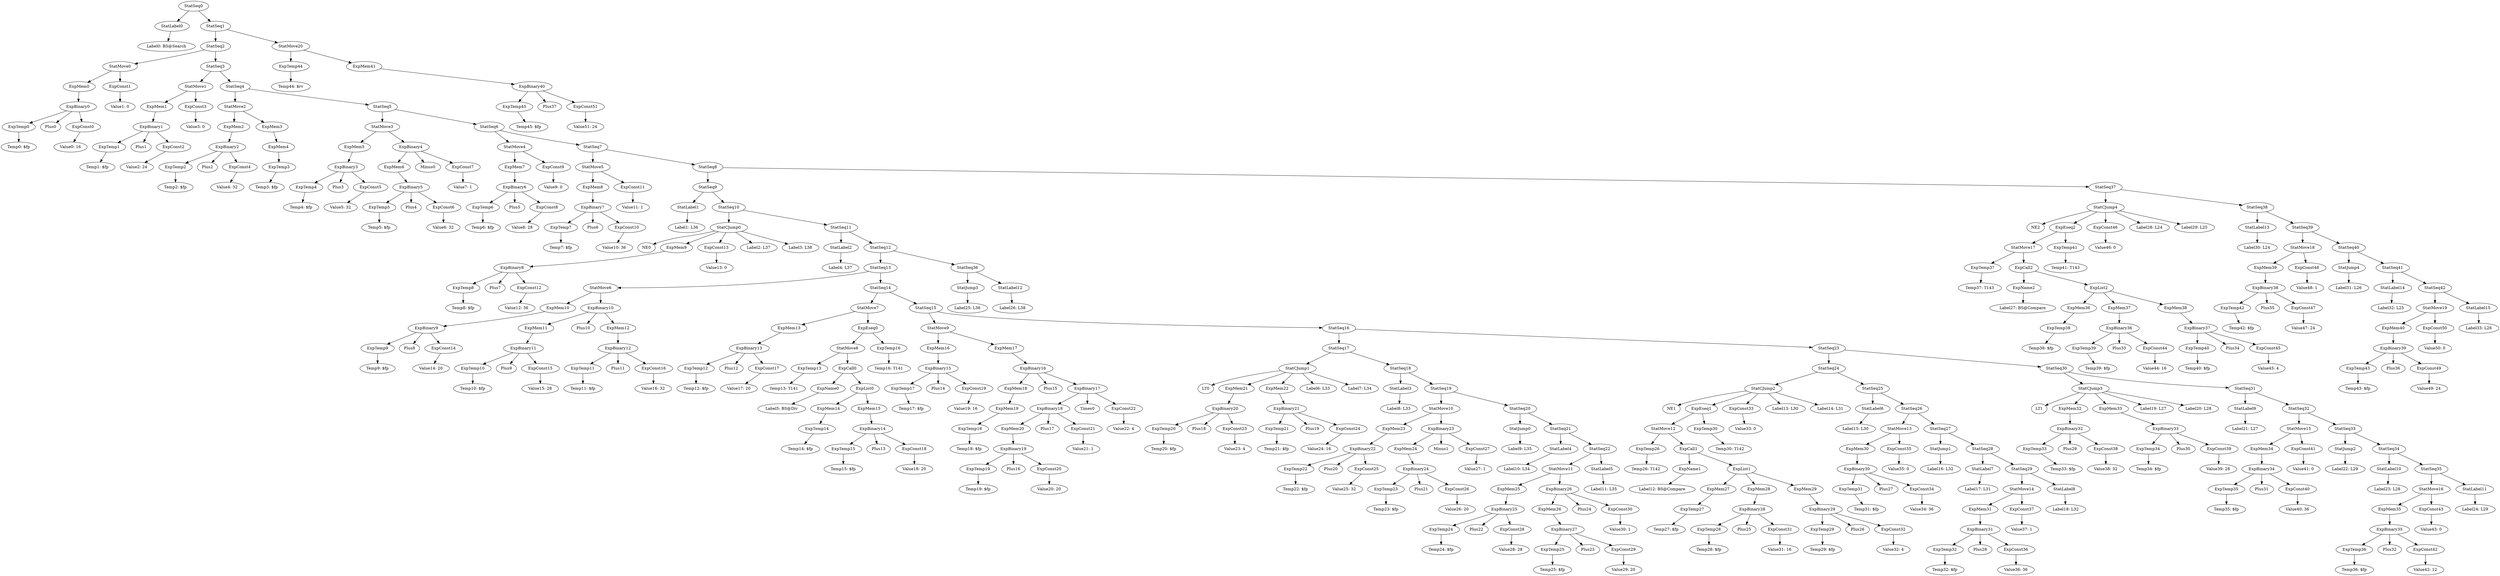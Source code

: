 digraph {
	ordering = out;
	ExpBinary40 -> ExpTemp45;
	ExpBinary40 -> Plus37;
	ExpBinary40 -> ExpConst51;
	StatMove20 -> ExpTemp44;
	StatMove20 -> ExpMem41;
	ExpTemp45 -> "Temp45: $fp";
	StatLabel15 -> "Label33: L26";
	ExpConst50 -> "Value50: 0";
	ExpMem40 -> ExpBinary39;
	ExpBinary39 -> ExpTemp43;
	ExpBinary39 -> Plus36;
	ExpBinary39 -> ExpConst49;
	ExpTemp43 -> "Temp43: $fp";
	StatSeq40 -> StatJump4;
	StatSeq40 -> StatSeq41;
	StatSeq39 -> StatMove18;
	StatSeq39 -> StatSeq40;
	ExpConst48 -> "Value48: 1";
	StatMove18 -> ExpMem39;
	StatMove18 -> ExpConst48;
	ExpMem39 -> ExpBinary38;
	ExpConst47 -> "Value47: 24";
	ExpBinary38 -> ExpTemp42;
	ExpBinary38 -> Plus35;
	ExpBinary38 -> ExpConst47;
	ExpTemp42 -> "Temp42: $fp";
	StatSeq38 -> StatLabel13;
	StatSeq38 -> StatSeq39;
	ExpConst46 -> "Value46: 0";
	ExpTemp41 -> "Temp41: T143";
	ExpEseq2 -> StatMove17;
	ExpEseq2 -> ExpTemp41;
	ExpMem38 -> ExpBinary37;
	ExpBinary37 -> ExpTemp40;
	ExpBinary37 -> Plus34;
	ExpBinary37 -> ExpConst45;
	ExpMem37 -> ExpBinary36;
	ExpConst44 -> "Value44: 16";
	ExpBinary36 -> ExpTemp39;
	ExpBinary36 -> Plus33;
	ExpBinary36 -> ExpConst44;
	ExpTemp39 -> "Temp39: $fp";
	ExpList2 -> ExpMem36;
	ExpList2 -> ExpMem37;
	ExpList2 -> ExpMem38;
	ExpMem36 -> ExpTemp38;
	ExpName2 -> "Label27: BS@Compare";
	ExpTemp37 -> "Temp37: T143";
	StatSeq8 -> StatSeq9;
	StatSeq8 -> StatSeq37;
	StatJump3 -> "Label25: L36";
	StatLabel11 -> "Label24: L29";
	StatSeq35 -> StatMove16;
	StatSeq35 -> StatLabel11;
	ExpConst43 -> "Value43: 0";
	ExpMem35 -> ExpBinary35;
	StatMove17 -> ExpTemp37;
	StatMove17 -> ExpCall2;
	ExpConst42 -> "Value42: 12";
	ExpBinary35 -> ExpTemp36;
	ExpBinary35 -> Plus32;
	ExpBinary35 -> ExpConst42;
	StatSeq34 -> StatLabel10;
	StatSeq34 -> StatSeq35;
	StatLabel10 -> "Label23: L28";
	ExpMem41 -> ExpBinary40;
	StatJump2 -> "Label22: L29";
	StatMove15 -> ExpMem34;
	StatMove15 -> ExpConst41;
	ExpMem34 -> ExpBinary34;
	ExpConst40 -> "Value40: 36";
	ExpBinary34 -> ExpTemp35;
	ExpBinary34 -> Plus31;
	ExpBinary34 -> ExpConst40;
	ExpTemp35 -> "Temp35: $fp";
	StatSeq1 -> StatSeq2;
	StatSeq1 -> StatMove20;
	StatSeq30 -> StatCJump3;
	StatSeq30 -> StatSeq31;
	ExpMem33 -> ExpBinary33;
	ExpConst39 -> "Value39: 28";
	ExpBinary33 -> ExpTemp34;
	ExpBinary33 -> Plus30;
	ExpBinary33 -> ExpConst39;
	ExpMem32 -> ExpBinary32;
	ExpConst38 -> "Value38: 32";
	StatSeq23 -> StatSeq24;
	StatSeq23 -> StatSeq30;
	ExpEseq0 -> StatMove8;
	ExpEseq0 -> ExpTemp16;
	ExpTemp11 -> "Temp11: $fp";
	StatLabel9 -> "Label21: L27";
	ExpBinary29 -> ExpTemp29;
	ExpBinary29 -> Plus26;
	ExpBinary29 -> ExpConst32;
	ExpConst19 -> "Value19: 16";
	StatMove12 -> ExpTemp26;
	StatMove12 -> ExpCall1;
	StatSeq31 -> StatLabel9;
	StatSeq31 -> StatSeq32;
	ExpBinary32 -> ExpTemp33;
	ExpBinary32 -> Plus29;
	ExpBinary32 -> ExpConst38;
	ExpMem14 -> ExpTemp14;
	ExpName0 -> "Label5: BS@Div";
	ExpConst8 -> "Value8: 28";
	ExpTemp20 -> "Temp20: $fp";
	ExpBinary13 -> ExpTemp12;
	ExpBinary13 -> Plus12;
	ExpBinary13 -> ExpConst17;
	StatMove16 -> ExpMem35;
	StatMove16 -> ExpConst43;
	ExpBinary23 -> ExpMem24;
	ExpBinary23 -> Minus1;
	ExpBinary23 -> ExpConst27;
	ExpMem12 -> ExpBinary12;
	ExpBinary10 -> ExpMem11;
	ExpBinary10 -> Plus10;
	ExpBinary10 -> ExpMem12;
	StatSeq36 -> StatJump3;
	StatSeq36 -> StatLabel12;
	ExpMem11 -> ExpBinary11;
	ExpTemp44 -> "Temp44: $rv";
	StatMove11 -> ExpMem25;
	StatMove11 -> ExpBinary26;
	ExpConst37 -> "Value37: 1";
	ExpTemp10 -> "Temp10: $fp";
	StatJump4 -> "Label31: L26";
	ExpMem10 -> ExpBinary9;
	ExpConst30 -> "Value30: 1";
	ExpMem27 -> ExpTemp27;
	ExpBinary30 -> ExpTemp31;
	ExpBinary30 -> Plus27;
	ExpBinary30 -> ExpConst34;
	StatLabel2 -> "Label4: L37";
	StatMove5 -> ExpMem8;
	StatMove5 -> ExpConst11;
	ExpConst14 -> "Value14: 20";
	ExpConst9 -> "Value9: 0";
	ExpConst51 -> "Value51: 24";
	ExpTemp15 -> "Temp15: $fp";
	StatLabel14 -> "Label32: L25";
	StatSeq10 -> StatCJump0;
	StatSeq10 -> StatSeq11;
	StatMove13 -> ExpMem30;
	StatMove13 -> ExpConst35;
	ExpTemp13 -> "Temp13: T141";
	ExpConst35 -> "Value35: 0";
	StatCJump0 -> NE0;
	StatCJump0 -> ExpMem9;
	StatCJump0 -> ExpConst13;
	StatCJump0 -> "Label2: L37";
	StatCJump0 -> "Label3: L38";
	ExpCall0 -> ExpName0;
	ExpCall0 -> ExpList0;
	StatSeq9 -> StatLabel1;
	StatSeq9 -> StatSeq10;
	StatLabel1 -> "Label1: L36";
	StatSeq7 -> StatMove5;
	StatSeq7 -> StatSeq8;
	ExpConst27 -> "Value27: 1";
	StatSeq16 -> StatSeq17;
	StatSeq16 -> StatSeq23;
	ExpConst11 -> "Value11: 1";
	ExpTemp2 -> "Temp2: $fp";
	StatLabel12 -> "Label26: L38";
	ExpBinary0 -> ExpTemp0;
	ExpBinary0 -> Plus0;
	ExpBinary0 -> ExpConst0;
	ExpBinary11 -> ExpTemp10;
	ExpBinary11 -> Plus9;
	ExpBinary11 -> ExpConst15;
	ExpTemp38 -> "Temp38: $fp";
	ExpBinary31 -> ExpTemp32;
	ExpBinary31 -> Plus28;
	ExpBinary31 -> ExpConst36;
	ExpTemp34 -> "Temp34: $fp";
	StatLabel7 -> "Label17: L31";
	ExpBinary14 -> ExpTemp15;
	ExpBinary14 -> Plus13;
	ExpBinary14 -> ExpConst18;
	StatMove0 -> ExpMem0;
	StatMove0 -> ExpConst1;
	ExpTemp12 -> "Temp12: $fp";
	ExpTemp14 -> "Temp14: $fp";
	StatLabel6 -> "Label15: L30";
	StatJump1 -> "Label16: L32";
	ExpConst15 -> "Value15: 28";
	StatSeq3 -> StatMove1;
	StatSeq3 -> StatSeq4;
	ExpConst13 -> "Value13: 0";
	ExpMem7 -> ExpBinary6;
	ExpConst45 -> "Value45: 4";
	ExpTemp40 -> "Temp40: $fp";
	ExpBinary3 -> ExpTemp4;
	ExpBinary3 -> Plus3;
	ExpBinary3 -> ExpConst5;
	ExpMem8 -> ExpBinary7;
	StatSeq6 -> StatMove4;
	StatSeq6 -> StatSeq7;
	StatSeq0 -> StatLabel0;
	StatSeq0 -> StatSeq1;
	ExpConst23 -> "Value23: 4";
	ExpMem21 -> ExpBinary20;
	ExpTemp1 -> "Temp1: $fp";
	ExpBinary4 -> ExpMem6;
	ExpBinary4 -> Minus0;
	ExpBinary4 -> ExpConst7;
	ExpList1 -> ExpMem27;
	ExpList1 -> ExpMem28;
	ExpList1 -> ExpMem29;
	ExpTemp5 -> "Temp5: $fp";
	ExpBinary17 -> ExpBinary18;
	ExpBinary17 -> Times0;
	ExpBinary17 -> ExpConst22;
	ExpConst12 -> "Value12: 36";
	ExpTemp8 -> "Temp8: $fp";
	ExpMem15 -> ExpBinary14;
	ExpConst32 -> "Value32: 4";
	ExpConst17 -> "Value17: 20";
	ExpBinary1 -> ExpTemp1;
	ExpBinary1 -> Plus1;
	ExpBinary1 -> ExpConst2;
	ExpConst10 -> "Value10: 36";
	ExpTemp36 -> "Temp36: $fp";
	StatSeq4 -> StatMove2;
	StatSeq4 -> StatSeq5;
	ExpMem0 -> ExpBinary0;
	ExpTemp16 -> "Temp16: T141";
	StatCJump2 -> NE1;
	StatCJump2 -> ExpEseq1;
	StatCJump2 -> ExpConst33;
	StatCJump2 -> "Label13: L30";
	StatCJump2 -> "Label14: L31";
	ExpBinary6 -> ExpTemp6;
	ExpBinary6 -> Plus5;
	ExpBinary6 -> ExpConst8;
	StatLabel13 -> "Label30: L24";
	StatSeq2 -> StatMove0;
	StatSeq2 -> StatSeq3;
	StatSeq13 -> StatMove6;
	StatSeq13 -> StatSeq14;
	ExpConst3 -> "Value3: 0";
	ExpTemp17 -> "Temp17: $fp";
	ExpTemp23 -> "Temp23: $fp";
	ExpMem1 -> ExpBinary1;
	ExpConst31 -> "Value31: 16";
	ExpMem9 -> ExpBinary8;
	ExpConst6 -> "Value6: 32";
	StatCJump4 -> NE2;
	StatCJump4 -> ExpEseq2;
	StatCJump4 -> ExpConst46;
	StatCJump4 -> "Label28: L24";
	StatCJump4 -> "Label29: L25";
	StatSeq14 -> StatMove7;
	StatSeq14 -> StatSeq15;
	ExpMem13 -> ExpBinary13;
	ExpBinary27 -> ExpTemp25;
	ExpBinary27 -> Plus23;
	ExpBinary27 -> ExpConst29;
	StatMove1 -> ExpMem1;
	StatMove1 -> ExpConst3;
	ExpMem16 -> ExpBinary15;
	ExpBinary2 -> ExpTemp2;
	ExpBinary2 -> Plus2;
	ExpBinary2 -> ExpConst4;
	ExpTemp19 -> "Temp19: $fp";
	StatSeq17 -> StatCJump1;
	StatSeq17 -> StatSeq18;
	ExpTemp33 -> "Temp33: $fp";
	ExpBinary22 -> ExpTemp22;
	ExpBinary22 -> Plus20;
	ExpBinary22 -> ExpConst25;
	ExpConst41 -> "Value41: 0";
	ExpConst1 -> "Value1: 0";
	ExpMem3 -> ExpMem4;
	StatSeq12 -> StatSeq13;
	StatSeq12 -> StatSeq36;
	ExpTemp4 -> "Temp4: $fp";
	StatLabel5 -> "Label11: L35";
	StatMove19 -> ExpMem40;
	StatMove19 -> ExpConst50;
	ExpTemp0 -> "Temp0: $fp";
	StatMove7 -> ExpMem13;
	StatMove7 -> ExpEseq0;
	ExpTemp7 -> "Temp7: $fp";
	ExpCall2 -> ExpName2;
	ExpCall2 -> ExpList2;
	ExpConst2 -> "Value2: 24";
	ExpConst18 -> "Value18: 20";
	ExpConst26 -> "Value26: 20";
	StatLabel0 -> "Label0: BS@Search";
	ExpConst24 -> "Value24: 16";
	ExpConst16 -> "Value16: 32";
	ExpMem6 -> ExpBinary5;
	ExpConst0 -> "Value0: 16";
	ExpBinary12 -> ExpTemp11;
	ExpBinary12 -> Plus11;
	ExpBinary12 -> ExpConst16;
	StatMove6 -> ExpMem10;
	StatMove6 -> ExpBinary10;
	ExpBinary8 -> ExpTemp8;
	ExpBinary8 -> Plus7;
	ExpBinary8 -> ExpConst12;
	ExpConst5 -> "Value5: 32";
	StatSeq26 -> StatMove13;
	StatSeq26 -> StatSeq27;
	ExpConst4 -> "Value4: 32";
	ExpBinary28 -> ExpTemp28;
	ExpBinary28 -> Plus25;
	ExpBinary28 -> ExpConst31;
	StatSeq42 -> StatMove19;
	StatSeq42 -> StatLabel15;
	ExpMem2 -> ExpBinary2;
	StatSeq11 -> StatLabel2;
	StatSeq11 -> StatSeq12;
	ExpBinary7 -> ExpTemp7;
	ExpBinary7 -> Plus6;
	ExpBinary7 -> ExpConst10;
	ExpBinary5 -> ExpTemp5;
	ExpBinary5 -> Plus4;
	ExpBinary5 -> ExpConst6;
	StatSeq20 -> StatJump0;
	StatSeq20 -> StatSeq21;
	ExpBinary15 -> ExpTemp17;
	ExpBinary15 -> Plus14;
	ExpBinary15 -> ExpConst19;
	StatMove4 -> ExpMem7;
	StatMove4 -> ExpConst9;
	StatMove9 -> ExpMem16;
	StatMove9 -> ExpMem17;
	ExpMem18 -> ExpMem19;
	ExpBinary16 -> ExpMem18;
	ExpBinary16 -> Plus15;
	ExpBinary16 -> ExpBinary17;
	ExpTemp18 -> "Temp18: $fp";
	ExpConst28 -> "Value28: 28";
	ExpBinary19 -> ExpTemp19;
	ExpBinary19 -> Plus16;
	ExpBinary19 -> ExpConst20;
	StatMove2 -> ExpMem2;
	StatMove2 -> ExpMem3;
	ExpMem28 -> ExpBinary28;
	ExpMem20 -> ExpBinary19;
	ExpList0 -> ExpMem14;
	ExpList0 -> ExpMem15;
	ExpConst22 -> "Value22: 4";
	ExpMem17 -> ExpBinary16;
	StatSeq33 -> StatJump2;
	StatSeq33 -> StatSeq34;
	StatSeq15 -> StatMove9;
	StatSeq15 -> StatSeq16;
	ExpConst25 -> "Value25: 32";
	StatSeq32 -> StatMove15;
	StatSeq32 -> StatSeq33;
	ExpTemp28 -> "Temp28: $fp";
	StatMove8 -> ExpTemp13;
	StatMove8 -> ExpCall0;
	ExpBinary20 -> ExpTemp20;
	ExpBinary20 -> Plus18;
	ExpBinary20 -> ExpConst23;
	ExpConst7 -> "Value7: 1";
	ExpTemp21 -> "Temp21: $fp";
	StatCJump3 -> LT1;
	StatCJump3 -> ExpMem32;
	StatCJump3 -> ExpMem33;
	StatCJump3 -> "Label19: L27";
	StatCJump3 -> "Label20: L28";
	ExpBinary21 -> ExpTemp21;
	ExpBinary21 -> Plus19;
	ExpBinary21 -> ExpConst24;
	ExpMem5 -> ExpBinary3;
	ExpMem22 -> ExpBinary21;
	StatSeq41 -> StatLabel14;
	StatSeq41 -> StatSeq42;
	StatLabel3 -> "Label8: L33";
	StatSeq18 -> StatLabel3;
	StatSeq18 -> StatSeq19;
	ExpTemp22 -> "Temp22: $fp";
	ExpMem4 -> ExpTemp3;
	StatMove10 -> ExpMem23;
	StatMove10 -> ExpBinary23;
	ExpBinary9 -> ExpTemp9;
	ExpBinary9 -> Plus8;
	ExpBinary9 -> ExpConst14;
	ExpBinary24 -> ExpTemp23;
	ExpBinary24 -> Plus21;
	ExpBinary24 -> ExpConst26;
	ExpTemp29 -> "Temp29: $fp";
	ExpMem24 -> ExpBinary24;
	ExpName1 -> "Label12: BS@Compare";
	StatLabel4 -> "Label10: L34";
	StatSeq21 -> StatLabel4;
	StatSeq21 -> StatSeq22;
	ExpTemp31 -> "Temp31: $fp";
	ExpTemp24 -> "Temp24: $fp";
	ExpConst29 -> "Value29: 20";
	ExpMem23 -> ExpBinary22;
	ExpBinary25 -> ExpTemp24;
	ExpBinary25 -> Plus22;
	ExpBinary25 -> ExpConst28;
	ExpMem25 -> ExpBinary25;
	ExpMem26 -> ExpBinary27;
	StatSeq28 -> StatLabel7;
	StatSeq28 -> StatSeq29;
	ExpTemp25 -> "Temp25: $fp";
	ExpMem29 -> ExpBinary29;
	ExpBinary26 -> ExpMem26;
	ExpBinary26 -> Plus24;
	ExpBinary26 -> ExpConst30;
	StatSeq19 -> StatMove10;
	StatSeq19 -> StatSeq20;
	StatSeq22 -> StatMove11;
	StatSeq22 -> StatLabel5;
	ExpTemp26 -> "Temp26: T142";
	ExpMem19 -> ExpTemp18;
	ExpCall1 -> ExpName1;
	ExpCall1 -> ExpList1;
	ExpConst49 -> "Value49: 24";
	ExpTemp27 -> "Temp27: $fp";
	StatJump0 -> "Label9: L35";
	ExpEseq1 -> StatMove12;
	ExpEseq1 -> ExpTemp30;
	ExpTemp30 -> "Temp30: T142";
	ExpConst21 -> "Value21: 1";
	ExpConst33 -> "Value33: 0";
	StatSeq24 -> StatCJump2;
	StatSeq24 -> StatSeq25;
	StatMove3 -> ExpMem5;
	StatMove3 -> ExpBinary4;
	StatSeq25 -> StatLabel6;
	StatSeq25 -> StatSeq26;
	StatCJump1 -> LT0;
	StatCJump1 -> ExpMem21;
	StatCJump1 -> ExpMem22;
	StatCJump1 -> "Label6: L33";
	StatCJump1 -> "Label7: L34";
	ExpConst34 -> "Value34: 36";
	ExpMem30 -> ExpBinary30;
	ExpTemp9 -> "Temp9: $fp";
	StatSeq27 -> StatJump1;
	StatSeq27 -> StatSeq28;
	ExpTemp32 -> "Temp32: $fp";
	StatSeq5 -> StatMove3;
	StatSeq5 -> StatSeq6;
	ExpConst36 -> "Value36: 36";
	ExpMem31 -> ExpBinary31;
	StatSeq37 -> StatCJump4;
	StatSeq37 -> StatSeq38;
	ExpTemp3 -> "Temp3: $fp";
	ExpTemp6 -> "Temp6: $fp";
	ExpBinary18 -> ExpMem20;
	ExpBinary18 -> Plus17;
	ExpBinary18 -> ExpConst21;
	StatLabel8 -> "Label18: L32";
	StatMove14 -> ExpMem31;
	StatMove14 -> ExpConst37;
	ExpConst20 -> "Value20: 20";
	StatSeq29 -> StatMove14;
	StatSeq29 -> StatLabel8;
}

